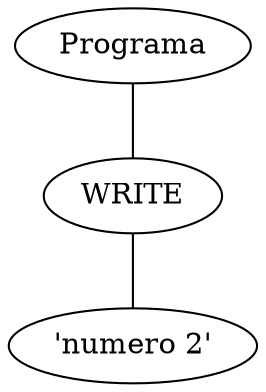 graph G {nodo_programa [label="Programa"]
nodo_2074407503 [label="WRITE"]
nodo_programa -- nodo_2074407503
nodo_189568618 [label="'numero 2'"]
nodo_2074407503 -- nodo_189568618
}
